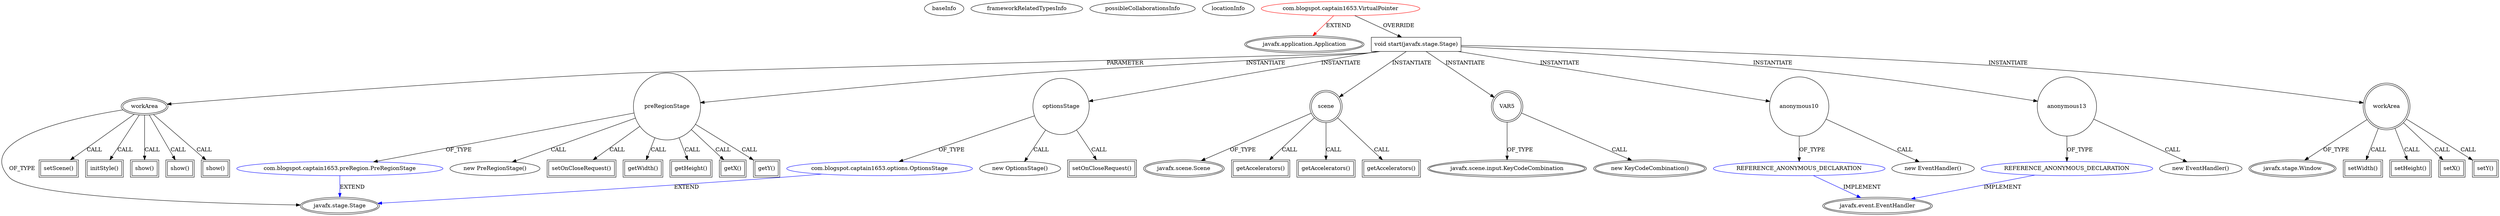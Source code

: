 digraph {
baseInfo[graphId=4886,category="extension_graph",isAnonymous=false,possibleRelation=true]
frameworkRelatedTypesInfo[0="javafx.application.Application"]
possibleCollaborationsInfo[0="4886~OVERRIDING_METHOD_DECLARATION-INSTANTIATION-~javafx.application.Application ~javafx.event.EventHandler ~false~true",1="4886~OVERRIDING_METHOD_DECLARATION-INSTANTIATION-~javafx.application.Application ~javafx.stage.Stage ~false~false"]
locationInfo[projectName="yorlov-VirtualPointer",filePath="/yorlov-VirtualPointer/VirtualPointer-master/src/com/blogspot/captain1653/VirtualPointer.java",contextSignature="VirtualPointer",graphId="4886"]
0[label="com.blogspot.captain1653.VirtualPointer",vertexType="ROOT_CLIENT_CLASS_DECLARATION",isFrameworkType=false,color=red]
1[label="javafx.application.Application",vertexType="FRAMEWORK_CLASS_TYPE",isFrameworkType=true,peripheries=2]
2[label="void start(javafx.stage.Stage)",vertexType="OVERRIDING_METHOD_DECLARATION",isFrameworkType=false,shape=box]
3[label="workArea",vertexType="PARAMETER_DECLARATION",isFrameworkType=true,peripheries=2]
4[label="javafx.stage.Stage",vertexType="FRAMEWORK_CLASS_TYPE",isFrameworkType=true,peripheries=2]
6[label="preRegionStage",vertexType="VARIABLE_EXPRESION",isFrameworkType=false,shape=circle]
7[label="com.blogspot.captain1653.preRegion.PreRegionStage",vertexType="REFERENCE_CLIENT_CLASS_DECLARATION",isFrameworkType=false,color=blue]
5[label="new PreRegionStage()",vertexType="CONSTRUCTOR_CALL",isFrameworkType=false]
10[label="optionsStage",vertexType="VARIABLE_EXPRESION",isFrameworkType=false,shape=circle]
11[label="com.blogspot.captain1653.options.OptionsStage",vertexType="REFERENCE_CLIENT_CLASS_DECLARATION",isFrameworkType=false,color=blue]
9[label="new OptionsStage()",vertexType="CONSTRUCTOR_CALL",isFrameworkType=false]
13[label="scene",vertexType="VARIABLE_EXPRESION",isFrameworkType=true,peripheries=2,shape=circle]
15[label="javafx.scene.Scene",vertexType="FRAMEWORK_CLASS_TYPE",isFrameworkType=true,peripheries=2]
14[label="getAccelerators()",vertexType="INSIDE_CALL",isFrameworkType=true,peripheries=2,shape=box]
17[label="getAccelerators()",vertexType="INSIDE_CALL",isFrameworkType=true,peripheries=2,shape=box]
19[label="getAccelerators()",vertexType="INSIDE_CALL",isFrameworkType=true,peripheries=2,shape=box]
21[label="VAR5",vertexType="VARIABLE_EXPRESION",isFrameworkType=true,peripheries=2,shape=circle]
22[label="javafx.scene.input.KeyCodeCombination",vertexType="FRAMEWORK_CLASS_TYPE",isFrameworkType=true,peripheries=2]
20[label="new KeyCodeCombination()",vertexType="CONSTRUCTOR_CALL",isFrameworkType=true,peripheries=2]
24[label="setScene()",vertexType="INSIDE_CALL",isFrameworkType=true,peripheries=2,shape=box]
26[label="initStyle()",vertexType="INSIDE_CALL",isFrameworkType=true,peripheries=2,shape=box]
28[label="show()",vertexType="INSIDE_CALL",isFrameworkType=true,peripheries=2,shape=box]
30[label="setOnCloseRequest()",vertexType="INSIDE_CALL",isFrameworkType=true,peripheries=2,shape=box]
32[label="anonymous10",vertexType="VARIABLE_EXPRESION",isFrameworkType=false,shape=circle]
33[label="REFERENCE_ANONYMOUS_DECLARATION",vertexType="REFERENCE_ANONYMOUS_DECLARATION",isFrameworkType=false,color=blue]
34[label="javafx.event.EventHandler",vertexType="FRAMEWORK_INTERFACE_TYPE",isFrameworkType=true,peripheries=2]
31[label="new EventHandler()",vertexType="CONSTRUCTOR_CALL",isFrameworkType=false]
36[label="show()",vertexType="INSIDE_CALL",isFrameworkType=true,peripheries=2,shape=box]
38[label="setOnCloseRequest()",vertexType="INSIDE_CALL",isFrameworkType=true,peripheries=2,shape=box]
40[label="anonymous13",vertexType="VARIABLE_EXPRESION",isFrameworkType=false,shape=circle]
41[label="REFERENCE_ANONYMOUS_DECLARATION",vertexType="REFERENCE_ANONYMOUS_DECLARATION",isFrameworkType=false,color=blue]
39[label="new EventHandler()",vertexType="CONSTRUCTOR_CALL",isFrameworkType=false]
43[label="workArea",vertexType="VARIABLE_EXPRESION",isFrameworkType=true,peripheries=2,shape=circle]
45[label="javafx.stage.Window",vertexType="FRAMEWORK_CLASS_TYPE",isFrameworkType=true,peripheries=2]
44[label="setWidth()",vertexType="INSIDE_CALL",isFrameworkType=true,peripheries=2,shape=box]
47[label="getWidth()",vertexType="INSIDE_CALL",isFrameworkType=true,peripheries=2,shape=box]
49[label="setHeight()",vertexType="INSIDE_CALL",isFrameworkType=true,peripheries=2,shape=box]
51[label="getHeight()",vertexType="INSIDE_CALL",isFrameworkType=true,peripheries=2,shape=box]
53[label="setX()",vertexType="INSIDE_CALL",isFrameworkType=true,peripheries=2,shape=box]
55[label="getX()",vertexType="INSIDE_CALL",isFrameworkType=true,peripheries=2,shape=box]
57[label="setY()",vertexType="INSIDE_CALL",isFrameworkType=true,peripheries=2,shape=box]
59[label="getY()",vertexType="INSIDE_CALL",isFrameworkType=true,peripheries=2,shape=box]
61[label="show()",vertexType="INSIDE_CALL",isFrameworkType=true,peripheries=2,shape=box]
0->1[label="EXTEND",color=red]
0->2[label="OVERRIDE"]
3->4[label="OF_TYPE"]
2->3[label="PARAMETER"]
2->6[label="INSTANTIATE"]
7->4[label="EXTEND",color=blue]
6->7[label="OF_TYPE"]
6->5[label="CALL"]
2->10[label="INSTANTIATE"]
11->4[label="EXTEND",color=blue]
10->11[label="OF_TYPE"]
10->9[label="CALL"]
2->13[label="INSTANTIATE"]
13->15[label="OF_TYPE"]
13->14[label="CALL"]
13->17[label="CALL"]
13->19[label="CALL"]
2->21[label="INSTANTIATE"]
21->22[label="OF_TYPE"]
21->20[label="CALL"]
3->24[label="CALL"]
3->26[label="CALL"]
3->28[label="CALL"]
10->30[label="CALL"]
2->32[label="INSTANTIATE"]
33->34[label="IMPLEMENT",color=blue]
32->33[label="OF_TYPE"]
32->31[label="CALL"]
3->36[label="CALL"]
6->38[label="CALL"]
2->40[label="INSTANTIATE"]
41->34[label="IMPLEMENT",color=blue]
40->41[label="OF_TYPE"]
40->39[label="CALL"]
2->43[label="INSTANTIATE"]
43->45[label="OF_TYPE"]
43->44[label="CALL"]
6->47[label="CALL"]
43->49[label="CALL"]
6->51[label="CALL"]
43->53[label="CALL"]
6->55[label="CALL"]
43->57[label="CALL"]
6->59[label="CALL"]
3->61[label="CALL"]
}

